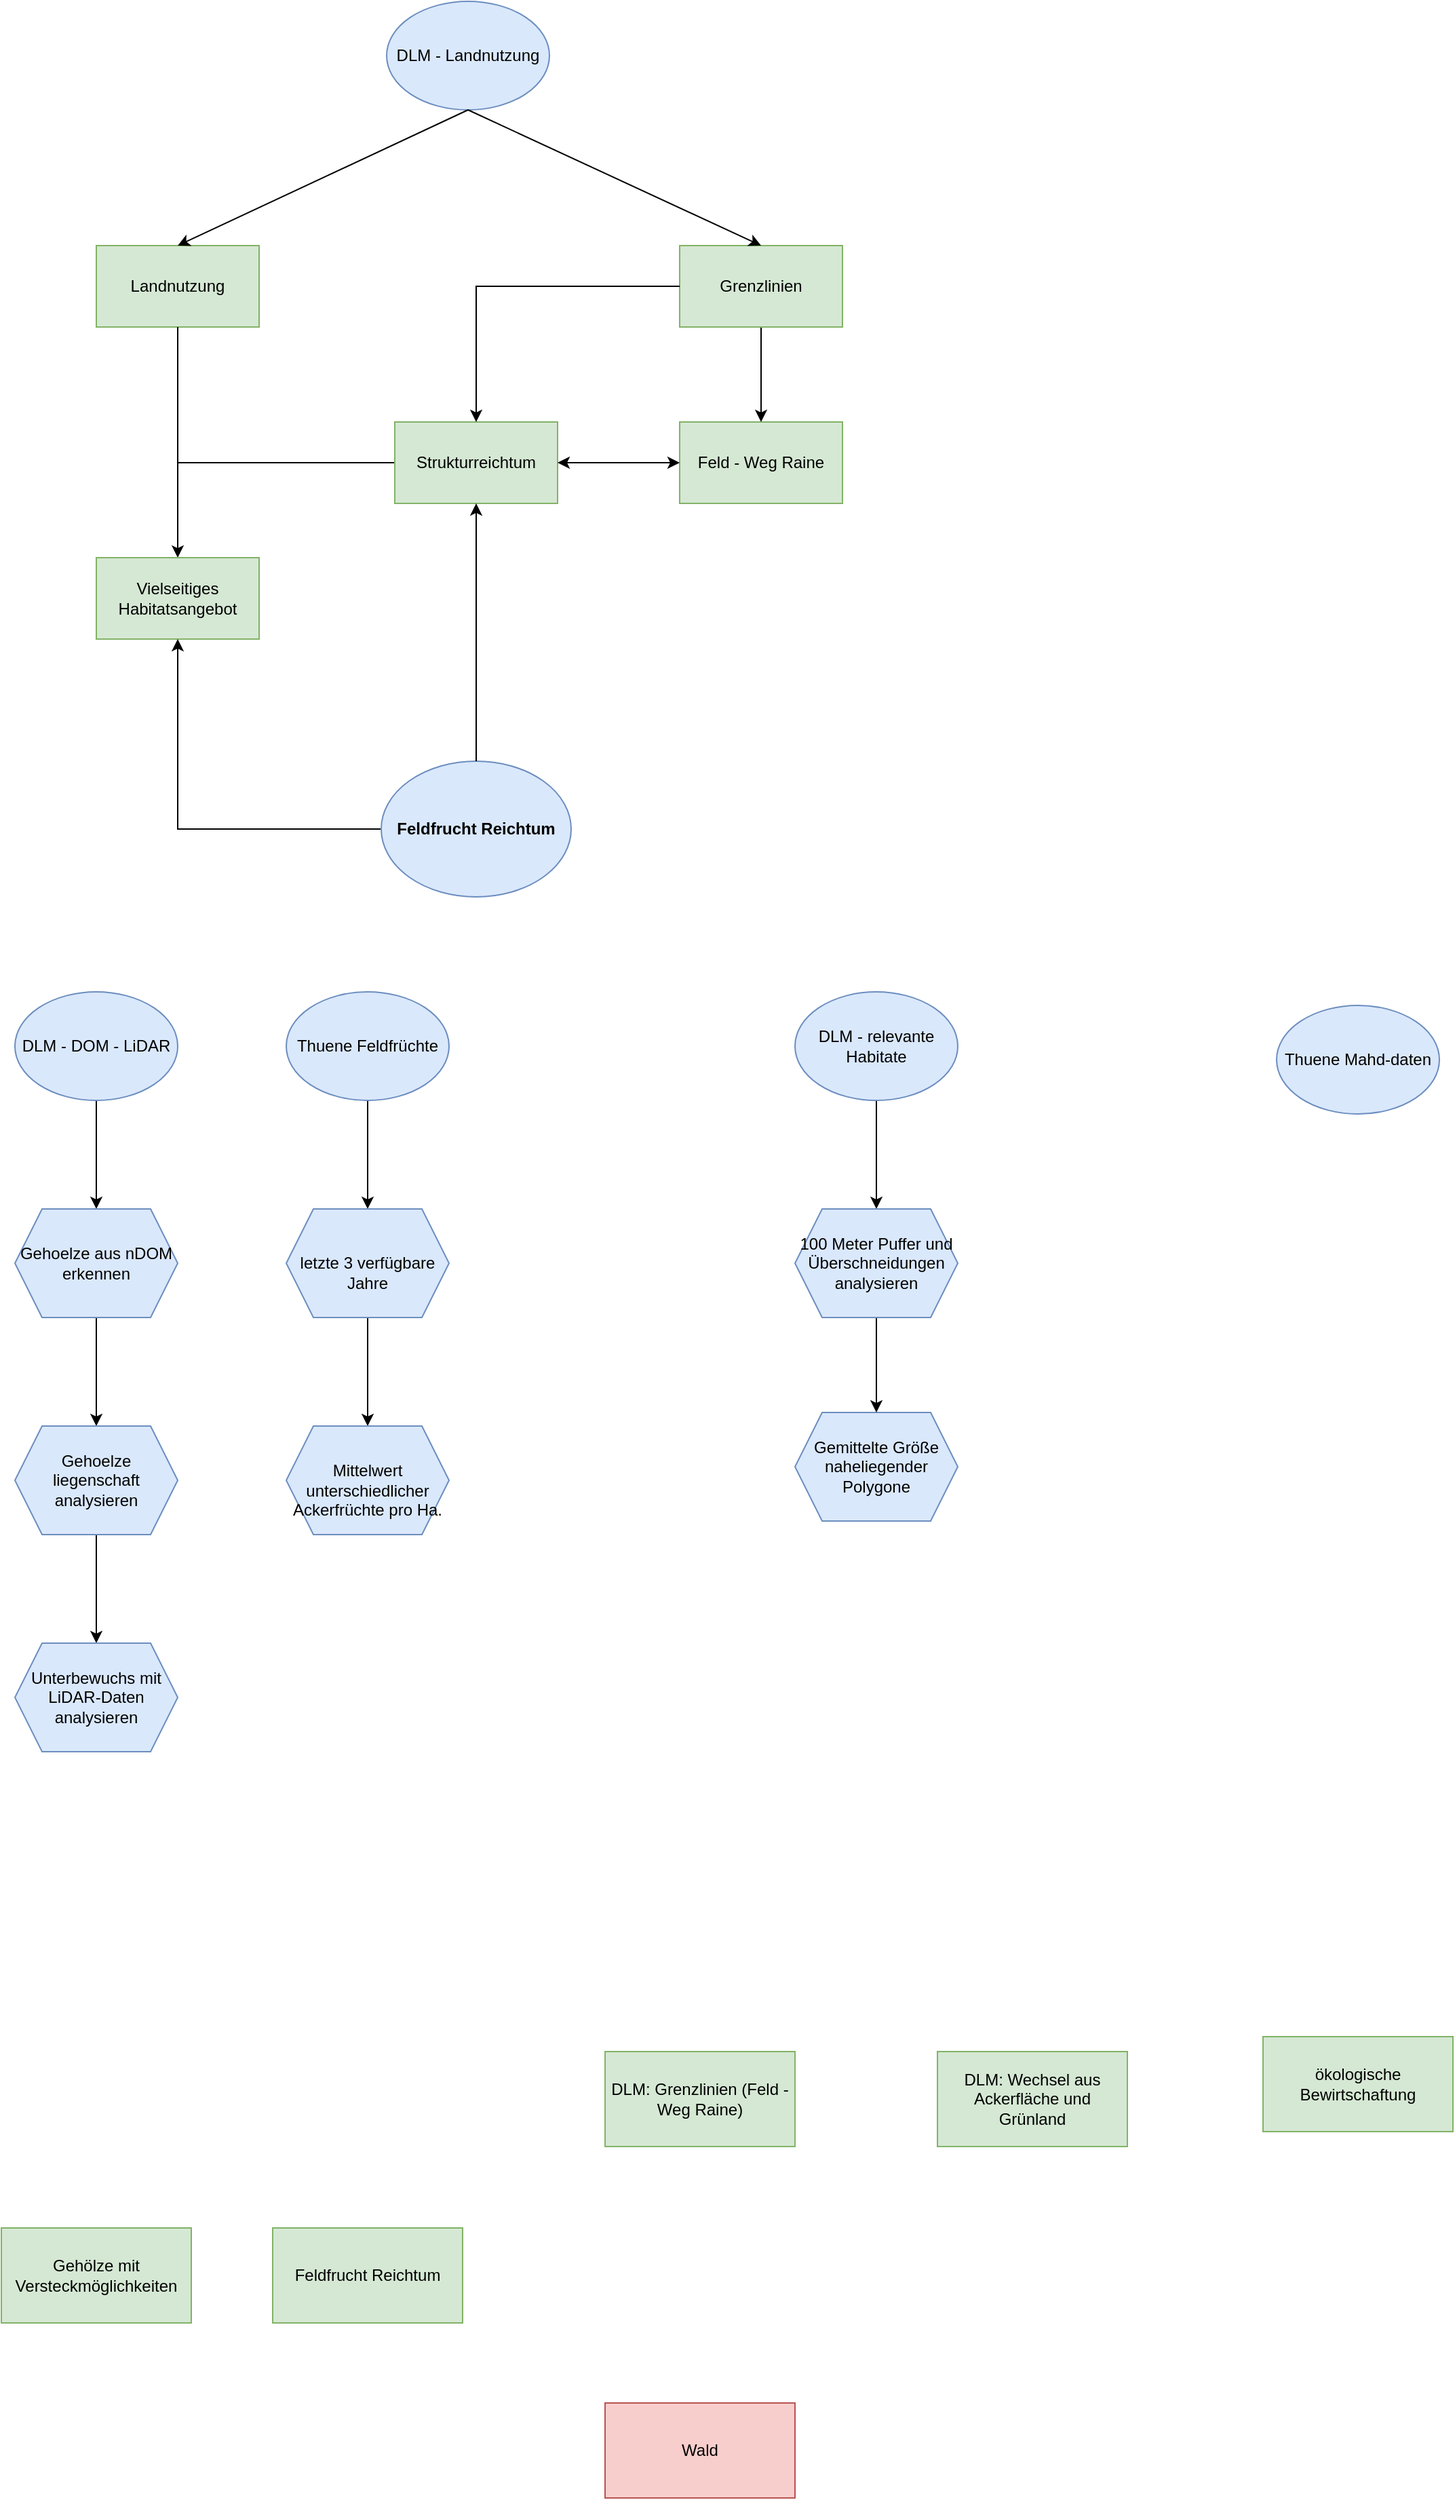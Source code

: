 <mxfile version="22.1.21" type="github">
  <diagram name="Seite-1" id="H8ygi_F45hdM_7PtmzMp">
    <mxGraphModel dx="1235" dy="1539" grid="1" gridSize="10" guides="1" tooltips="1" connect="1" arrows="1" fold="1" page="1" pageScale="1" pageWidth="1169" pageHeight="827" math="0" shadow="0">
      <root>
        <mxCell id="0" />
        <mxCell id="1" parent="0" />
        <mxCell id="OFnNgNDI8FSxPV16W2ii-5" value="Feld - Weg Raine" style="rounded=0;whiteSpace=wrap;html=1;fillColor=#d5e8d4;strokeColor=#82b366;" parent="1" vertex="1">
          <mxGeometry x="570" y="-300" width="120" height="60" as="geometry" />
        </mxCell>
        <mxCell id="OFnNgNDI8FSxPV16W2ii-12" value="" style="edgeStyle=orthogonalEdgeStyle;rounded=0;orthogonalLoop=1;jettySize=auto;html=1;" parent="1" source="OFnNgNDI8FSxPV16W2ii-6" target="OFnNgNDI8FSxPV16W2ii-9" edge="1">
          <mxGeometry relative="1" as="geometry" />
        </mxCell>
        <mxCell id="OFnNgNDI8FSxPV16W2ii-6" value="Strukturreichtum" style="rounded=0;whiteSpace=wrap;html=1;fillColor=#d5e8d4;strokeColor=#82b366;" parent="1" vertex="1">
          <mxGeometry x="360" y="-300" width="120" height="60" as="geometry" />
        </mxCell>
        <mxCell id="OFnNgNDI8FSxPV16W2ii-9" value="Vielseitiges Habitatsangebot" style="rounded=0;whiteSpace=wrap;html=1;fillColor=#d5e8d4;strokeColor=#82b366;" parent="1" vertex="1">
          <mxGeometry x="140" y="-200" width="120" height="60" as="geometry" />
        </mxCell>
        <mxCell id="OFnNgNDI8FSxPV16W2ii-21" value="" style="endArrow=classic;startArrow=classic;html=1;rounded=0;entryX=1;entryY=0.5;entryDx=0;entryDy=0;exitX=0;exitY=0.5;exitDx=0;exitDy=0;" parent="1" source="OFnNgNDI8FSxPV16W2ii-5" target="OFnNgNDI8FSxPV16W2ii-6" edge="1">
          <mxGeometry width="50" height="50" relative="1" as="geometry">
            <mxPoint x="550" y="-230" as="sourcePoint" />
            <mxPoint x="430" y="-300" as="targetPoint" />
          </mxGeometry>
        </mxCell>
        <mxCell id="OFnNgNDI8FSxPV16W2ii-28" value="" style="edgeStyle=orthogonalEdgeStyle;rounded=0;orthogonalLoop=1;jettySize=auto;html=1;" parent="1" source="OFnNgNDI8FSxPV16W2ii-27" target="OFnNgNDI8FSxPV16W2ii-9" edge="1">
          <mxGeometry relative="1" as="geometry" />
        </mxCell>
        <mxCell id="OFnNgNDI8FSxPV16W2ii-27" value="&lt;b&gt;Feldfrucht Reichtum&lt;br&gt;&lt;/b&gt;" style="ellipse;whiteSpace=wrap;html=1;fillColor=#dae8fc;strokeColor=#6c8ebf;" parent="1" vertex="1">
          <mxGeometry x="350" y="-50" width="140" height="100" as="geometry" />
        </mxCell>
        <mxCell id="OFnNgNDI8FSxPV16W2ii-32" value="DLM - Landnutzung" style="ellipse;whiteSpace=wrap;html=1;fillColor=#dae8fc;strokeColor=#6c8ebf;" parent="1" vertex="1">
          <mxGeometry x="354" y="-610" width="120" height="80" as="geometry" />
        </mxCell>
        <mxCell id="OFnNgNDI8FSxPV16W2ii-43" value="" style="edgeStyle=orthogonalEdgeStyle;rounded=0;orthogonalLoop=1;jettySize=auto;html=1;" parent="1" source="OFnNgNDI8FSxPV16W2ii-36" target="OFnNgNDI8FSxPV16W2ii-5" edge="1">
          <mxGeometry relative="1" as="geometry" />
        </mxCell>
        <mxCell id="OFnNgNDI8FSxPV16W2ii-36" value="Grenzlinien" style="rounded=0;whiteSpace=wrap;html=1;fillColor=#d5e8d4;strokeColor=#82b366;" parent="1" vertex="1">
          <mxGeometry x="570" y="-430" width="120" height="60" as="geometry" />
        </mxCell>
        <mxCell id="OFnNgNDI8FSxPV16W2ii-37" value="Landnutzung" style="rounded=0;whiteSpace=wrap;html=1;fillColor=#d5e8d4;strokeColor=#82b366;" parent="1" vertex="1">
          <mxGeometry x="140" y="-430" width="120" height="60" as="geometry" />
        </mxCell>
        <mxCell id="OFnNgNDI8FSxPV16W2ii-38" value="" style="endArrow=classic;html=1;rounded=0;entryX=0.5;entryY=1;entryDx=0;entryDy=0;exitX=0.5;exitY=0;exitDx=0;exitDy=0;" parent="1" source="OFnNgNDI8FSxPV16W2ii-27" target="OFnNgNDI8FSxPV16W2ii-6" edge="1">
          <mxGeometry width="50" height="50" relative="1" as="geometry">
            <mxPoint x="390" y="-210" as="sourcePoint" />
            <mxPoint x="440" y="-260" as="targetPoint" />
          </mxGeometry>
        </mxCell>
        <mxCell id="OFnNgNDI8FSxPV16W2ii-39" value="" style="endArrow=classic;html=1;rounded=0;entryX=0.5;entryY=0;entryDx=0;entryDy=0;exitX=0.5;exitY=1;exitDx=0;exitDy=0;" parent="1" source="OFnNgNDI8FSxPV16W2ii-32" target="OFnNgNDI8FSxPV16W2ii-36" edge="1">
          <mxGeometry width="50" height="50" relative="1" as="geometry">
            <mxPoint x="360" y="-500" as="sourcePoint" />
            <mxPoint x="440" y="-310" as="targetPoint" />
          </mxGeometry>
        </mxCell>
        <mxCell id="OFnNgNDI8FSxPV16W2ii-40" value="" style="endArrow=classic;html=1;rounded=0;entryX=0.5;entryY=0;entryDx=0;entryDy=0;exitX=0.5;exitY=1;exitDx=0;exitDy=0;" parent="1" source="OFnNgNDI8FSxPV16W2ii-32" target="OFnNgNDI8FSxPV16W2ii-37" edge="1">
          <mxGeometry width="50" height="50" relative="1" as="geometry">
            <mxPoint x="414" y="-470" as="sourcePoint" />
            <mxPoint x="284" y="-430" as="targetPoint" />
          </mxGeometry>
        </mxCell>
        <mxCell id="OFnNgNDI8FSxPV16W2ii-42" value="" style="endArrow=none;html=1;rounded=0;entryX=0.5;entryY=1;entryDx=0;entryDy=0;" parent="1" target="OFnNgNDI8FSxPV16W2ii-37" edge="1">
          <mxGeometry width="50" height="50" relative="1" as="geometry">
            <mxPoint x="200" y="-270" as="sourcePoint" />
            <mxPoint x="440" y="-260" as="targetPoint" />
          </mxGeometry>
        </mxCell>
        <mxCell id="OFnNgNDI8FSxPV16W2ii-46" value="" style="endArrow=classic;html=1;rounded=0;exitX=0;exitY=0.5;exitDx=0;exitDy=0;entryX=0.5;entryY=0;entryDx=0;entryDy=0;" parent="1" source="OFnNgNDI8FSxPV16W2ii-36" target="OFnNgNDI8FSxPV16W2ii-6" edge="1">
          <mxGeometry width="50" height="50" relative="1" as="geometry">
            <mxPoint x="390" y="-210" as="sourcePoint" />
            <mxPoint x="440" y="-260" as="targetPoint" />
            <Array as="points">
              <mxPoint x="420" y="-400" />
            </Array>
          </mxGeometry>
        </mxCell>
        <mxCell id="6DsjIwaLp995L74V91fE-14" value="Gehölze mit Versteckmöglichkeiten" style="rounded=0;whiteSpace=wrap;html=1;fillColor=#d5e8d4;strokeColor=#82b366;" parent="1" vertex="1">
          <mxGeometry x="70" y="1031" width="140" height="70" as="geometry" />
        </mxCell>
        <mxCell id="6DsjIwaLp995L74V91fE-15" value="Wald" style="rounded=0;whiteSpace=wrap;html=1;fillColor=#f8cecc;strokeColor=#b85450;" parent="1" vertex="1">
          <mxGeometry x="515" y="1160" width="140" height="70" as="geometry" />
        </mxCell>
        <mxCell id="6DsjIwaLp995L74V91fE-16" value="Feldfrucht Reichtum" style="rounded=0;whiteSpace=wrap;html=1;fillColor=#d5e8d4;strokeColor=#82b366;" parent="1" vertex="1">
          <mxGeometry x="270" y="1031" width="140" height="70" as="geometry" />
        </mxCell>
        <mxCell id="6DsjIwaLp995L74V91fE-17" value="DLM: Grenzlinien (Feld - Weg Raine)" style="rounded=0;whiteSpace=wrap;html=1;fillColor=#d5e8d4;strokeColor=#82b366;" parent="1" vertex="1">
          <mxGeometry x="515" y="901" width="140" height="70" as="geometry" />
        </mxCell>
        <mxCell id="6DsjIwaLp995L74V91fE-18" value="DLM: Wechsel aus Ackerfläche und Grünland" style="rounded=0;whiteSpace=wrap;html=1;fillColor=#d5e8d4;strokeColor=#82b366;" parent="1" vertex="1">
          <mxGeometry x="760" y="901" width="140" height="70" as="geometry" />
        </mxCell>
        <mxCell id="6DsjIwaLp995L74V91fE-19" value="ökologische Bewirtschaftung" style="rounded=0;whiteSpace=wrap;html=1;fillColor=#d5e8d4;strokeColor=#82b366;" parent="1" vertex="1">
          <mxGeometry x="1000" y="890" width="140" height="70" as="geometry" />
        </mxCell>
        <mxCell id="6DsjIwaLp995L74V91fE-42" value="" style="edgeStyle=orthogonalEdgeStyle;rounded=0;orthogonalLoop=1;jettySize=auto;html=1;" parent="1" source="6DsjIwaLp995L74V91fE-20" target="6DsjIwaLp995L74V91fE-41" edge="1">
          <mxGeometry relative="1" as="geometry" />
        </mxCell>
        <mxCell id="6DsjIwaLp995L74V91fE-20" value="DLM - DOM - LiDAR" style="ellipse;whiteSpace=wrap;html=1;fillColor=#dae8fc;strokeColor=#6c8ebf;" parent="1" vertex="1">
          <mxGeometry x="80" y="120" width="120" height="80" as="geometry" />
        </mxCell>
        <mxCell id="jyjvMVLU_LK2i8KLU0qR-4" value="" style="edgeStyle=orthogonalEdgeStyle;rounded=0;orthogonalLoop=1;jettySize=auto;html=1;" edge="1" parent="1" source="6DsjIwaLp995L74V91fE-23" target="jyjvMVLU_LK2i8KLU0qR-3">
          <mxGeometry relative="1" as="geometry" />
        </mxCell>
        <mxCell id="6DsjIwaLp995L74V91fE-23" value="DLM - relevante Habitate" style="ellipse;whiteSpace=wrap;html=1;fillColor=#dae8fc;strokeColor=#6c8ebf;" parent="1" vertex="1">
          <mxGeometry x="655" y="120" width="120" height="80" as="geometry" />
        </mxCell>
        <mxCell id="6DsjIwaLp995L74V91fE-38" value="" style="edgeStyle=orthogonalEdgeStyle;rounded=0;orthogonalLoop=1;jettySize=auto;html=1;" parent="1" source="6DsjIwaLp995L74V91fE-24" target="6DsjIwaLp995L74V91fE-37" edge="1">
          <mxGeometry relative="1" as="geometry" />
        </mxCell>
        <mxCell id="6DsjIwaLp995L74V91fE-24" value="Thuene Feldfrüchte" style="ellipse;whiteSpace=wrap;html=1;fillColor=#dae8fc;strokeColor=#6c8ebf;" parent="1" vertex="1">
          <mxGeometry x="280" y="120" width="120" height="80" as="geometry" />
        </mxCell>
        <mxCell id="6DsjIwaLp995L74V91fE-25" value="Thuene Mahd-daten" style="ellipse;whiteSpace=wrap;html=1;fillColor=#dae8fc;strokeColor=#6c8ebf;" parent="1" vertex="1">
          <mxGeometry x="1010" y="130" width="120" height="80" as="geometry" />
        </mxCell>
        <mxCell id="6DsjIwaLp995L74V91fE-40" value="" style="edgeStyle=orthogonalEdgeStyle;rounded=0;orthogonalLoop=1;jettySize=auto;html=1;" parent="1" source="6DsjIwaLp995L74V91fE-37" target="6DsjIwaLp995L74V91fE-39" edge="1">
          <mxGeometry relative="1" as="geometry" />
        </mxCell>
        <mxCell id="6DsjIwaLp995L74V91fE-37" value="&lt;br&gt;letzte 3 verfügbare Jahre&lt;br&gt;" style="shape=hexagon;perimeter=hexagonPerimeter2;whiteSpace=wrap;html=1;fixedSize=1;fillColor=#dae8fc;strokeColor=#6c8ebf;" parent="1" vertex="1">
          <mxGeometry x="280" y="280" width="120" height="80" as="geometry" />
        </mxCell>
        <mxCell id="6DsjIwaLp995L74V91fE-39" value="&lt;br&gt;Mittelwert unterschiedlicher Ackerfrüchte pro Ha. " style="shape=hexagon;perimeter=hexagonPerimeter2;whiteSpace=wrap;html=1;fixedSize=1;fillColor=#dae8fc;strokeColor=#6c8ebf;" parent="1" vertex="1">
          <mxGeometry x="280" y="440" width="120" height="80" as="geometry" />
        </mxCell>
        <mxCell id="6DsjIwaLp995L74V91fE-44" value="" style="edgeStyle=orthogonalEdgeStyle;rounded=0;orthogonalLoop=1;jettySize=auto;html=1;" parent="1" source="6DsjIwaLp995L74V91fE-41" target="6DsjIwaLp995L74V91fE-43" edge="1">
          <mxGeometry relative="1" as="geometry" />
        </mxCell>
        <mxCell id="6DsjIwaLp995L74V91fE-41" value="Gehoelze aus nDOM erkennen" style="shape=hexagon;perimeter=hexagonPerimeter2;whiteSpace=wrap;html=1;fixedSize=1;fillColor=#dae8fc;strokeColor=#6c8ebf;" parent="1" vertex="1">
          <mxGeometry x="80" y="280" width="120" height="80" as="geometry" />
        </mxCell>
        <mxCell id="6DsjIwaLp995L74V91fE-46" value="" style="edgeStyle=orthogonalEdgeStyle;rounded=0;orthogonalLoop=1;jettySize=auto;html=1;" parent="1" source="6DsjIwaLp995L74V91fE-43" target="6DsjIwaLp995L74V91fE-45" edge="1">
          <mxGeometry relative="1" as="geometry" />
        </mxCell>
        <mxCell id="6DsjIwaLp995L74V91fE-43" value="Gehoelze liegenschaft analysieren" style="shape=hexagon;perimeter=hexagonPerimeter2;whiteSpace=wrap;html=1;fixedSize=1;fillColor=#dae8fc;strokeColor=#6c8ebf;" parent="1" vertex="1">
          <mxGeometry x="80" y="440" width="120" height="80" as="geometry" />
        </mxCell>
        <mxCell id="6DsjIwaLp995L74V91fE-45" value="Unterbewuchs mit LiDAR-Daten analysieren" style="shape=hexagon;perimeter=hexagonPerimeter2;whiteSpace=wrap;html=1;fixedSize=1;fillColor=#dae8fc;strokeColor=#6c8ebf;" parent="1" vertex="1">
          <mxGeometry x="80" y="600" width="120" height="80" as="geometry" />
        </mxCell>
        <mxCell id="jyjvMVLU_LK2i8KLU0qR-1" value="Gemittelte Größe naheliegender Polygone" style="shape=hexagon;perimeter=hexagonPerimeter2;whiteSpace=wrap;html=1;fixedSize=1;fillColor=#dae8fc;strokeColor=#6c8ebf;" vertex="1" parent="1">
          <mxGeometry x="655" y="430" width="120" height="80" as="geometry" />
        </mxCell>
        <mxCell id="jyjvMVLU_LK2i8KLU0qR-5" value="" style="edgeStyle=orthogonalEdgeStyle;rounded=0;orthogonalLoop=1;jettySize=auto;html=1;" edge="1" parent="1" source="jyjvMVLU_LK2i8KLU0qR-3" target="jyjvMVLU_LK2i8KLU0qR-1">
          <mxGeometry relative="1" as="geometry" />
        </mxCell>
        <mxCell id="jyjvMVLU_LK2i8KLU0qR-3" value="100 Meter Puffer und Überschneidungen analysieren" style="shape=hexagon;perimeter=hexagonPerimeter2;whiteSpace=wrap;html=1;fixedSize=1;fillColor=#dae8fc;strokeColor=#6c8ebf;" vertex="1" parent="1">
          <mxGeometry x="655" y="280" width="120" height="80" as="geometry" />
        </mxCell>
      </root>
    </mxGraphModel>
  </diagram>
</mxfile>
